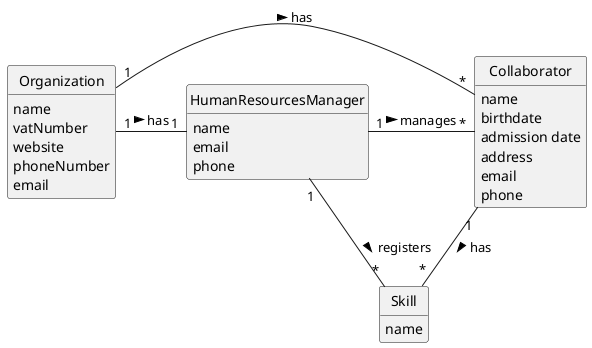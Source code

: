 @startuml
skinparam monochrome true
skinparam packageStyle rectangle
skinparam shadowing false

'left to right direction

skinparam classAttributeIconSize 0

hide circle
hide methods

'title Domain Model

'class Platform {
'  -description
'}

class HumanResourcesManager {
    name
    email
    phone
}

class Skill {
    name
}
class Organization {
    name
    vatNumber
    website
    phoneNumber
    email
}

class Collaborator {
    name
    birthdate
    admission date
    address
    email
    phone
}

'class User {
'    name
'    email
'    password
'}

'Platform "1" -- "*" Organization : has registered >
'Platform "1" -- "*" Category : defines >
Organization "1" - "*" Collaborator : has >
Organization "1" - "1" HumanResourcesManager : has >
HumanResourcesManager "1" - "*" Collaborator : manages >
HumanResourcesManager "1" -- "*" Skill : registers >
Collaborator "1" -- "*" Skill : has >


@enduml